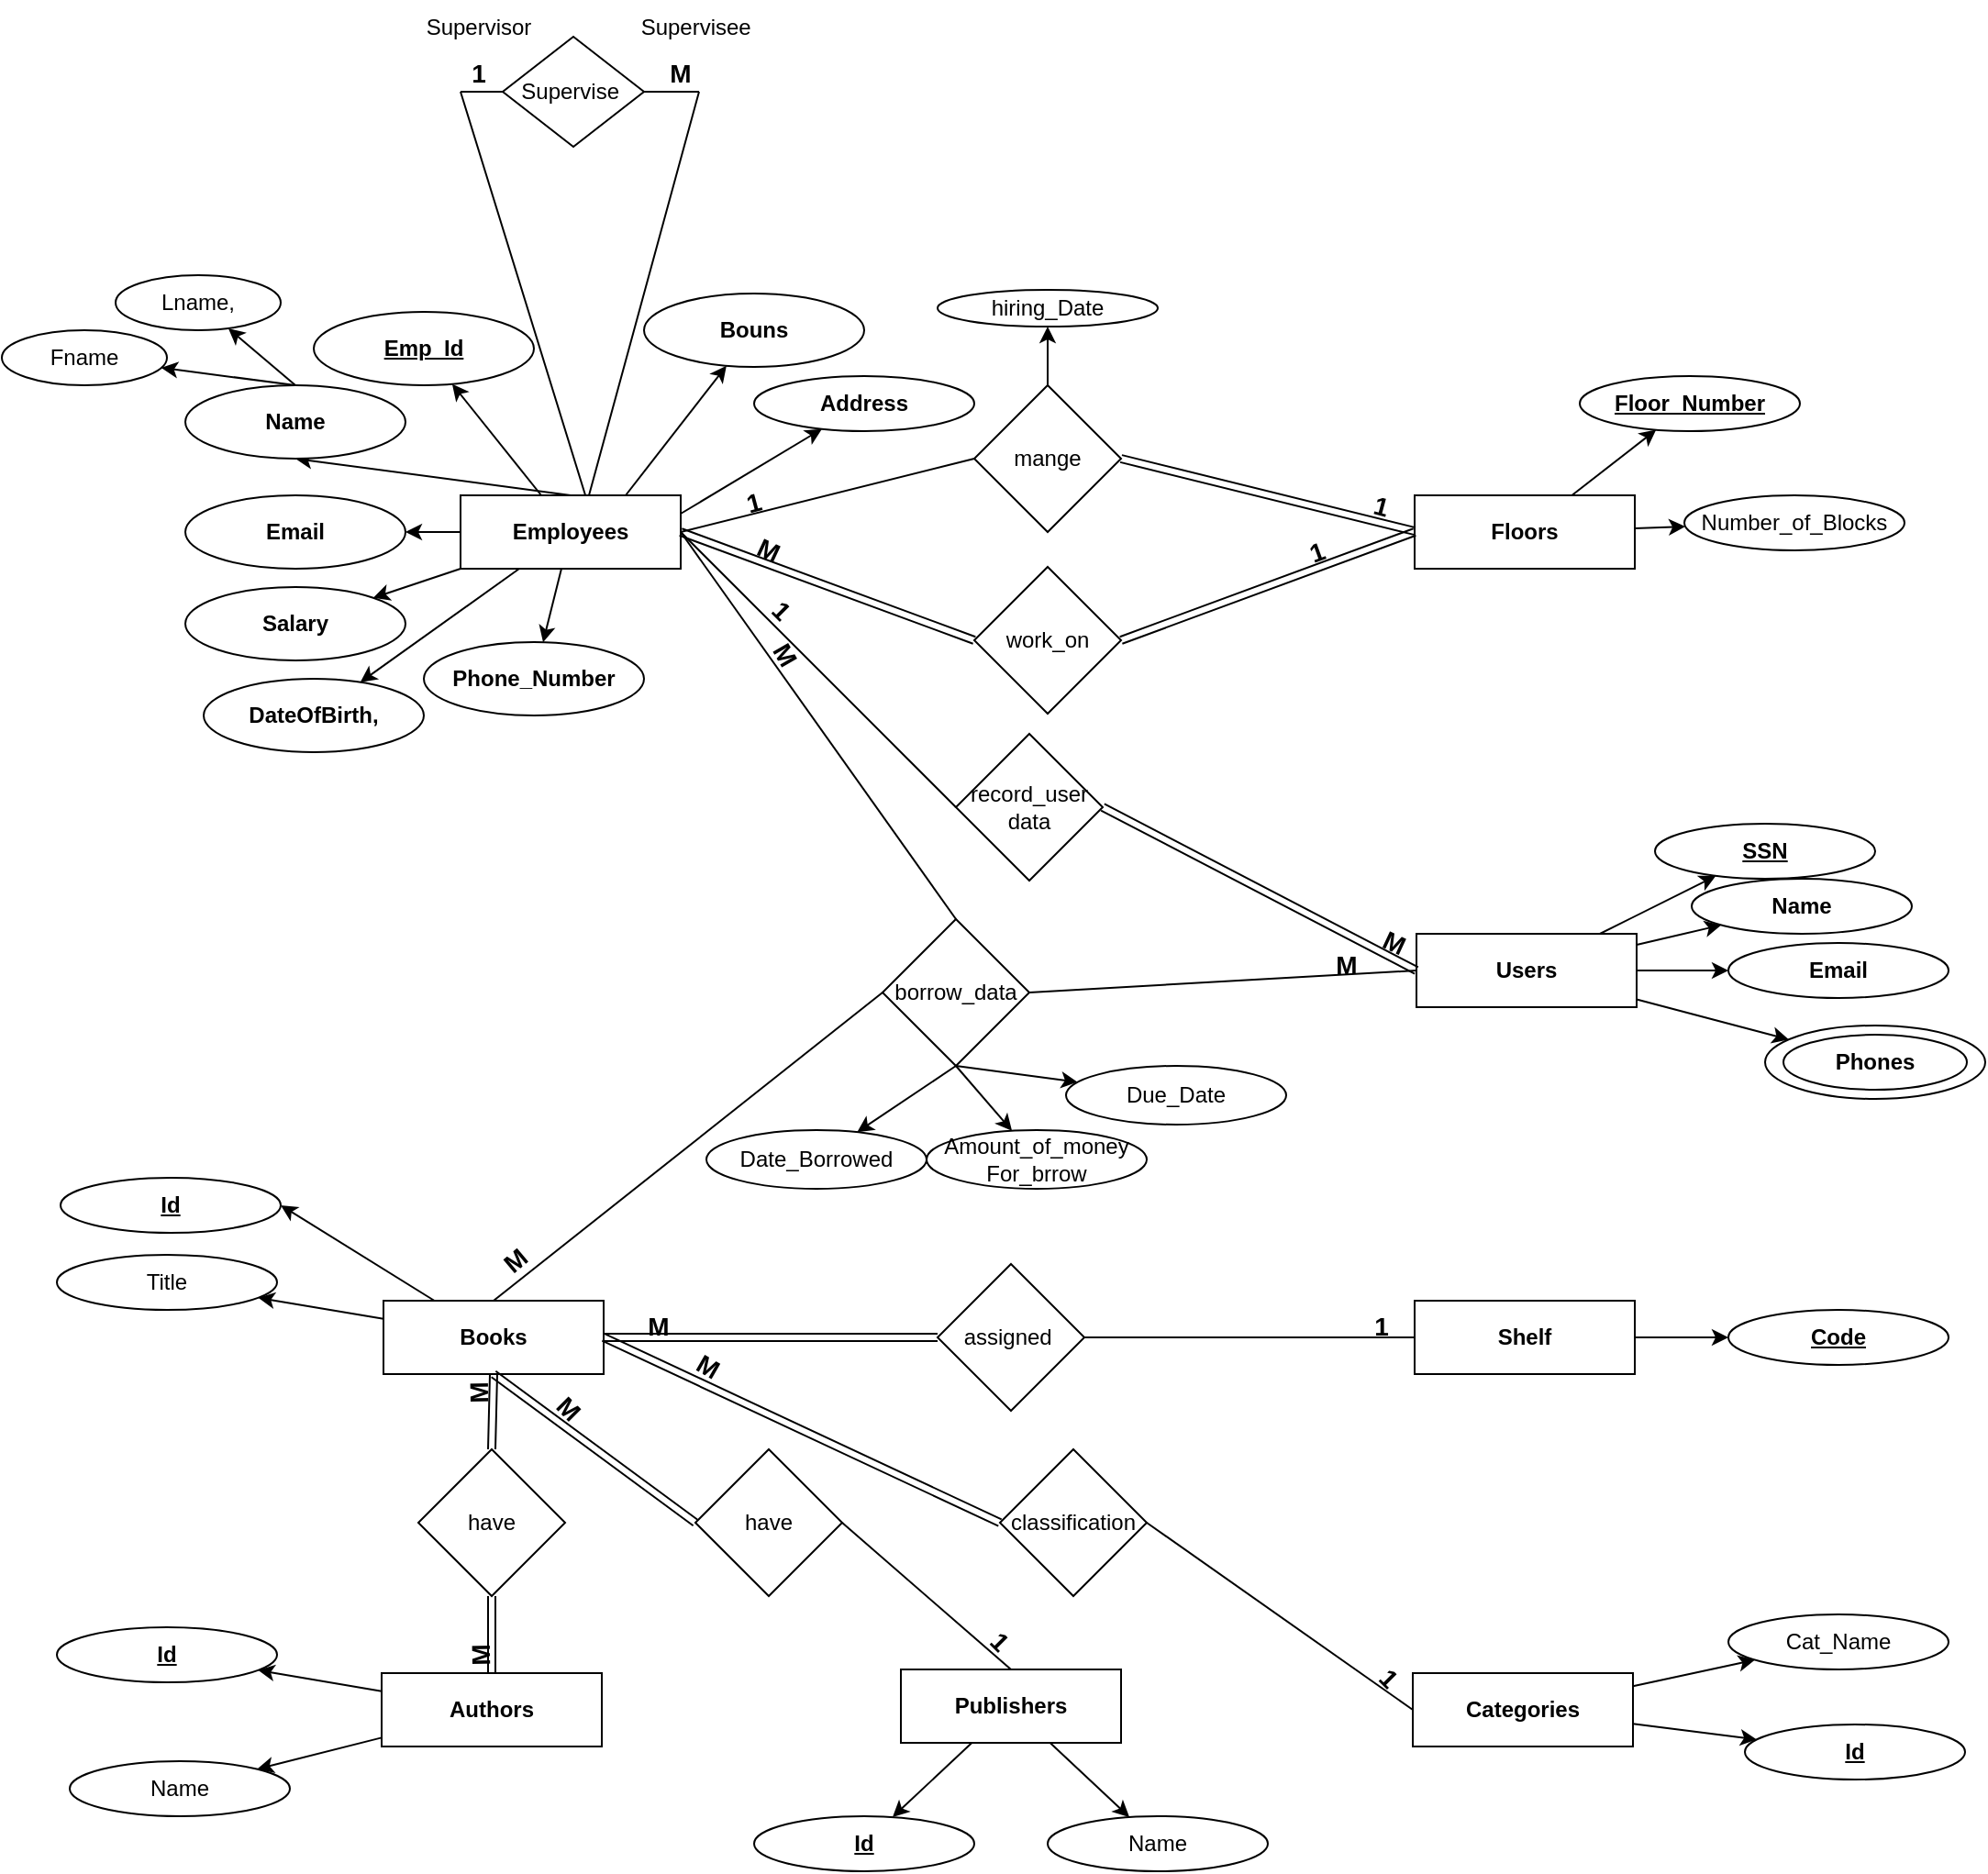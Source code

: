 <mxfile version="24.3.1" type="github">
  <diagram name="Page-1" id="-kbRwK4FyX5_OUYbIRrQ">
    <mxGraphModel dx="2501" dy="1941" grid="1" gridSize="10" guides="1" tooltips="1" connect="1" arrows="1" fold="1" page="1" pageScale="1" pageWidth="827" pageHeight="1169" math="0" shadow="0">
      <root>
        <mxCell id="0" />
        <mxCell id="1" parent="0" />
        <mxCell id="_vqHw4m0biUCmr0mz639-12" value="" style="rounded=0;orthogonalLoop=1;jettySize=auto;html=1;" edge="1" parent="1" source="_vqHw4m0biUCmr0mz639-1" target="_vqHw4m0biUCmr0mz639-15">
          <mxGeometry relative="1" as="geometry">
            <mxPoint x="220" y="60" as="targetPoint" />
          </mxGeometry>
        </mxCell>
        <mxCell id="_vqHw4m0biUCmr0mz639-18" style="rounded=0;orthogonalLoop=1;jettySize=auto;html=1;exitX=0.5;exitY=0;exitDx=0;exitDy=0;entryX=0.5;entryY=1;entryDx=0;entryDy=0;" edge="1" parent="1" source="_vqHw4m0biUCmr0mz639-1" target="_vqHw4m0biUCmr0mz639-16">
          <mxGeometry relative="1" as="geometry" />
        </mxCell>
        <mxCell id="_vqHw4m0biUCmr0mz639-25" value="" style="rounded=0;orthogonalLoop=1;jettySize=auto;html=1;" edge="1" parent="1" source="_vqHw4m0biUCmr0mz639-1" target="_vqHw4m0biUCmr0mz639-26">
          <mxGeometry relative="1" as="geometry">
            <mxPoint x="60" y="140" as="targetPoint" />
          </mxGeometry>
        </mxCell>
        <mxCell id="_vqHw4m0biUCmr0mz639-28" value="" style="rounded=0;orthogonalLoop=1;jettySize=auto;html=1;" edge="1" parent="1" source="_vqHw4m0biUCmr0mz639-1" target="_vqHw4m0biUCmr0mz639-29">
          <mxGeometry relative="1" as="geometry">
            <mxPoint x="220" y="220" as="targetPoint" />
          </mxGeometry>
        </mxCell>
        <mxCell id="_vqHw4m0biUCmr0mz639-31" value="" style="rounded=0;orthogonalLoop=1;jettySize=auto;html=1;" edge="1" parent="1" source="_vqHw4m0biUCmr0mz639-1" target="_vqHw4m0biUCmr0mz639-32">
          <mxGeometry relative="1" as="geometry">
            <mxPoint x="220" y="220" as="targetPoint" />
          </mxGeometry>
        </mxCell>
        <mxCell id="_vqHw4m0biUCmr0mz639-33" style="rounded=0;orthogonalLoop=1;jettySize=auto;html=1;exitX=0.75;exitY=0;exitDx=0;exitDy=0;" edge="1" parent="1" source="_vqHw4m0biUCmr0mz639-1" target="_vqHw4m0biUCmr0mz639-34">
          <mxGeometry relative="1" as="geometry">
            <mxPoint x="310" y="80" as="targetPoint" />
          </mxGeometry>
        </mxCell>
        <mxCell id="_vqHw4m0biUCmr0mz639-35" style="rounded=0;orthogonalLoop=1;jettySize=auto;html=1;exitX=1;exitY=0.25;exitDx=0;exitDy=0;" edge="1" parent="1" source="_vqHw4m0biUCmr0mz639-1" target="_vqHw4m0biUCmr0mz639-36">
          <mxGeometry relative="1" as="geometry">
            <mxPoint x="340" y="120" as="targetPoint" />
          </mxGeometry>
        </mxCell>
        <mxCell id="_vqHw4m0biUCmr0mz639-38" value="" style="rounded=0;orthogonalLoop=1;jettySize=auto;html=1;" edge="1" parent="1" source="_vqHw4m0biUCmr0mz639-1" target="_vqHw4m0biUCmr0mz639-39">
          <mxGeometry relative="1" as="geometry">
            <mxPoint x="220" y="220" as="targetPoint" />
          </mxGeometry>
        </mxCell>
        <mxCell id="_vqHw4m0biUCmr0mz639-102" style="rounded=0;orthogonalLoop=1;jettySize=auto;html=1;shape=link;width=0;" edge="1" parent="1">
          <mxGeometry relative="1" as="geometry">
            <mxPoint x="290" y="-100" as="targetPoint" />
            <mxPoint x="230" y="120" as="sourcePoint" />
          </mxGeometry>
        </mxCell>
        <mxCell id="_vqHw4m0biUCmr0mz639-1" value="&lt;b&gt;Employees&lt;/b&gt;" style="rounded=0;whiteSpace=wrap;html=1;" vertex="1" parent="1">
          <mxGeometry x="160" y="120" width="120" height="40" as="geometry" />
        </mxCell>
        <mxCell id="_vqHw4m0biUCmr0mz639-15" value="&lt;b&gt;&lt;u&gt;Emp_Id&lt;/u&gt;&lt;/b&gt;" style="ellipse;whiteSpace=wrap;html=1;" vertex="1" parent="1">
          <mxGeometry x="80" y="20" width="120" height="40" as="geometry" />
        </mxCell>
        <mxCell id="_vqHw4m0biUCmr0mz639-20" value="" style="rounded=0;orthogonalLoop=1;jettySize=auto;html=1;exitX=0.5;exitY=0;exitDx=0;exitDy=0;" edge="1" parent="1" source="_vqHw4m0biUCmr0mz639-16" target="_vqHw4m0biUCmr0mz639-21">
          <mxGeometry relative="1" as="geometry">
            <mxPoint x="90" y="-10" as="targetPoint" />
          </mxGeometry>
        </mxCell>
        <mxCell id="_vqHw4m0biUCmr0mz639-16" value="&lt;b&gt;Name&lt;/b&gt;" style="ellipse;whiteSpace=wrap;html=1;" vertex="1" parent="1">
          <mxGeometry x="10" y="60" width="120" height="40" as="geometry" />
        </mxCell>
        <mxCell id="_vqHw4m0biUCmr0mz639-21" value="Lname," style="ellipse;whiteSpace=wrap;html=1;" vertex="1" parent="1">
          <mxGeometry x="-28" width="90" height="30" as="geometry" />
        </mxCell>
        <mxCell id="_vqHw4m0biUCmr0mz639-22" value="Fname" style="ellipse;whiteSpace=wrap;html=1;" vertex="1" parent="1">
          <mxGeometry x="-90" y="30" width="90" height="30" as="geometry" />
        </mxCell>
        <mxCell id="_vqHw4m0biUCmr0mz639-23" value="" style="rounded=0;orthogonalLoop=1;jettySize=auto;html=1;exitX=0.5;exitY=0;exitDx=0;exitDy=0;" edge="1" target="_vqHw4m0biUCmr0mz639-22" parent="1" source="_vqHw4m0biUCmr0mz639-16">
          <mxGeometry relative="1" as="geometry">
            <mxPoint x="-27" y="60" as="sourcePoint" />
            <mxPoint x="-40" as="targetPoint" />
          </mxGeometry>
        </mxCell>
        <mxCell id="_vqHw4m0biUCmr0mz639-26" value="Email" style="ellipse;whiteSpace=wrap;html=1;fontStyle=1" vertex="1" parent="1">
          <mxGeometry x="10" y="120" width="120" height="40" as="geometry" />
        </mxCell>
        <mxCell id="_vqHw4m0biUCmr0mz639-29" value="Salary" style="ellipse;whiteSpace=wrap;html=1;fontStyle=1" vertex="1" parent="1">
          <mxGeometry x="10" y="170" width="120" height="40" as="geometry" />
        </mxCell>
        <mxCell id="_vqHw4m0biUCmr0mz639-32" value="DateOfBirth," style="ellipse;whiteSpace=wrap;html=1;fontStyle=1" vertex="1" parent="1">
          <mxGeometry x="20" y="220" width="120" height="40" as="geometry" />
        </mxCell>
        <mxCell id="_vqHw4m0biUCmr0mz639-34" value="Bouns" style="ellipse;whiteSpace=wrap;html=1;fontStyle=1" vertex="1" parent="1">
          <mxGeometry x="260" y="10" width="120" height="40" as="geometry" />
        </mxCell>
        <mxCell id="_vqHw4m0biUCmr0mz639-36" value="Address" style="ellipse;whiteSpace=wrap;html=1;fontStyle=1" vertex="1" parent="1">
          <mxGeometry x="320" y="55" width="120" height="30" as="geometry" />
        </mxCell>
        <mxCell id="_vqHw4m0biUCmr0mz639-39" value="&lt;b&gt;Phone_Number&lt;/b&gt;" style="ellipse;whiteSpace=wrap;html=1;" vertex="1" parent="1">
          <mxGeometry x="140" y="200" width="120" height="40" as="geometry" />
        </mxCell>
        <mxCell id="_vqHw4m0biUCmr0mz639-43" value="" style="rounded=0;orthogonalLoop=1;jettySize=auto;html=1;" edge="1" parent="1" source="_vqHw4m0biUCmr0mz639-41" target="_vqHw4m0biUCmr0mz639-44">
          <mxGeometry relative="1" as="geometry">
            <mxPoint x="740" y="60" as="targetPoint" />
          </mxGeometry>
        </mxCell>
        <mxCell id="_vqHw4m0biUCmr0mz639-46" value="" style="rounded=0;orthogonalLoop=1;jettySize=auto;html=1;" edge="1" parent="1" source="_vqHw4m0biUCmr0mz639-41" target="_vqHw4m0biUCmr0mz639-47">
          <mxGeometry relative="1" as="geometry">
            <mxPoint x="900" y="140" as="targetPoint" />
          </mxGeometry>
        </mxCell>
        <mxCell id="_vqHw4m0biUCmr0mz639-41" value="&lt;b&gt;Floors&lt;/b&gt;" style="rounded=0;whiteSpace=wrap;html=1;" vertex="1" parent="1">
          <mxGeometry x="680" y="120" width="120" height="40" as="geometry" />
        </mxCell>
        <mxCell id="_vqHw4m0biUCmr0mz639-44" value="&lt;u&gt;&lt;b&gt;Floor_Number&lt;/b&gt;&lt;/u&gt;" style="ellipse;whiteSpace=wrap;html=1;" vertex="1" parent="1">
          <mxGeometry x="770" y="55" width="120" height="30" as="geometry" />
        </mxCell>
        <mxCell id="_vqHw4m0biUCmr0mz639-47" value="Number_of_Blocks" style="ellipse;whiteSpace=wrap;html=1;" vertex="1" parent="1">
          <mxGeometry x="827" y="120" width="120" height="30" as="geometry" />
        </mxCell>
        <mxCell id="_vqHw4m0biUCmr0mz639-50" value="" style="rounded=0;orthogonalLoop=1;jettySize=auto;html=1;" edge="1" parent="1" source="_vqHw4m0biUCmr0mz639-48" target="_vqHw4m0biUCmr0mz639-51">
          <mxGeometry relative="1" as="geometry">
            <mxPoint x="581" y="379" as="targetPoint" />
          </mxGeometry>
        </mxCell>
        <mxCell id="_vqHw4m0biUCmr0mz639-53" value="" style="rounded=0;orthogonalLoop=1;jettySize=auto;html=1;" edge="1" parent="1" source="_vqHw4m0biUCmr0mz639-48" target="_vqHw4m0biUCmr0mz639-54">
          <mxGeometry relative="1" as="geometry">
            <mxPoint x="581" y="379" as="targetPoint" />
          </mxGeometry>
        </mxCell>
        <mxCell id="_vqHw4m0biUCmr0mz639-61" value="" style="rounded=0;orthogonalLoop=1;jettySize=auto;html=1;" edge="1" parent="1" source="_vqHw4m0biUCmr0mz639-48" target="_vqHw4m0biUCmr0mz639-62">
          <mxGeometry relative="1" as="geometry">
            <mxPoint x="741" y="459" as="targetPoint" />
          </mxGeometry>
        </mxCell>
        <mxCell id="_vqHw4m0biUCmr0mz639-64" value="" style="rounded=0;orthogonalLoop=1;jettySize=auto;html=1;" edge="1" parent="1" source="_vqHw4m0biUCmr0mz639-48" target="_vqHw4m0biUCmr0mz639-65">
          <mxGeometry relative="1" as="geometry">
            <mxPoint x="741" y="459" as="targetPoint" />
          </mxGeometry>
        </mxCell>
        <mxCell id="_vqHw4m0biUCmr0mz639-48" value="&lt;b&gt;Users&lt;/b&gt;" style="rounded=0;whiteSpace=wrap;html=1;" vertex="1" parent="1">
          <mxGeometry x="681" y="359" width="120" height="40" as="geometry" />
        </mxCell>
        <mxCell id="_vqHw4m0biUCmr0mz639-51" value="&lt;b&gt;&lt;u&gt;SSN&lt;/u&gt;&lt;/b&gt;" style="ellipse;whiteSpace=wrap;html=1;" vertex="1" parent="1">
          <mxGeometry x="811" y="299" width="120" height="30" as="geometry" />
        </mxCell>
        <mxCell id="_vqHw4m0biUCmr0mz639-54" value="&lt;b&gt;Name&lt;/b&gt;" style="ellipse;whiteSpace=wrap;html=1;" vertex="1" parent="1">
          <mxGeometry x="831" y="329" width="120" height="30" as="geometry" />
        </mxCell>
        <mxCell id="_vqHw4m0biUCmr0mz639-62" value="&lt;b&gt;Email&lt;/b&gt;" style="ellipse;whiteSpace=wrap;html=1;" vertex="1" parent="1">
          <mxGeometry x="851" y="364" width="120" height="30" as="geometry" />
        </mxCell>
        <mxCell id="_vqHw4m0biUCmr0mz639-67" value="" style="group;fontStyle=1" vertex="1" connectable="0" parent="1">
          <mxGeometry x="871" y="409" width="120" height="40" as="geometry" />
        </mxCell>
        <mxCell id="_vqHw4m0biUCmr0mz639-65" value="" style="ellipse;whiteSpace=wrap;html=1;" vertex="1" parent="_vqHw4m0biUCmr0mz639-67">
          <mxGeometry width="120" height="40" as="geometry" />
        </mxCell>
        <mxCell id="_vqHw4m0biUCmr0mz639-66" value="&lt;b&gt;Phones&lt;/b&gt;" style="ellipse;whiteSpace=wrap;html=1;" vertex="1" parent="_vqHw4m0biUCmr0mz639-67">
          <mxGeometry x="10" y="5" width="100" height="30" as="geometry" />
        </mxCell>
        <mxCell id="_vqHw4m0biUCmr0mz639-71" value="" style="rounded=0;orthogonalLoop=1;jettySize=auto;html=1;entryX=1;entryY=0.5;entryDx=0;entryDy=0;" edge="1" parent="1" source="_vqHw4m0biUCmr0mz639-69" target="_vqHw4m0biUCmr0mz639-72">
          <mxGeometry relative="1" as="geometry">
            <mxPoint x="39.835" y="521.555" as="targetPoint" />
          </mxGeometry>
        </mxCell>
        <mxCell id="_vqHw4m0biUCmr0mz639-74" value="" style="rounded=0;orthogonalLoop=1;jettySize=auto;html=1;" edge="1" parent="1" source="_vqHw4m0biUCmr0mz639-69" target="_vqHw4m0biUCmr0mz639-75">
          <mxGeometry relative="1" as="geometry">
            <mxPoint x="17" y="574" as="targetPoint" />
          </mxGeometry>
        </mxCell>
        <mxCell id="_vqHw4m0biUCmr0mz639-69" value="&lt;b&gt;Books&lt;/b&gt;" style="rounded=0;whiteSpace=wrap;html=1;" vertex="1" parent="1">
          <mxGeometry x="118" y="559" width="120" height="40" as="geometry" />
        </mxCell>
        <mxCell id="_vqHw4m0biUCmr0mz639-72" value="&lt;b&gt;&lt;u&gt;Id&lt;/u&gt;&lt;/b&gt;" style="ellipse;whiteSpace=wrap;html=1;" vertex="1" parent="1">
          <mxGeometry x="-58" y="492" width="120" height="30" as="geometry" />
        </mxCell>
        <mxCell id="_vqHw4m0biUCmr0mz639-75" value="Title" style="ellipse;whiteSpace=wrap;html=1;" vertex="1" parent="1">
          <mxGeometry x="-60" y="534" width="120" height="30" as="geometry" />
        </mxCell>
        <mxCell id="_vqHw4m0biUCmr0mz639-78" value="" style="rounded=0;orthogonalLoop=1;jettySize=auto;html=1;" edge="1" source="_vqHw4m0biUCmr0mz639-80" target="_vqHw4m0biUCmr0mz639-81" parent="1">
          <mxGeometry relative="1" as="geometry">
            <mxPoint x="17" y="782" as="targetPoint" />
          </mxGeometry>
        </mxCell>
        <mxCell id="_vqHw4m0biUCmr0mz639-79" value="" style="rounded=0;orthogonalLoop=1;jettySize=auto;html=1;" edge="1" source="_vqHw4m0biUCmr0mz639-80" target="_vqHw4m0biUCmr0mz639-82" parent="1">
          <mxGeometry relative="1" as="geometry">
            <mxPoint x="17" y="782" as="targetPoint" />
          </mxGeometry>
        </mxCell>
        <mxCell id="_vqHw4m0biUCmr0mz639-80" value="&lt;b&gt;Authors&lt;/b&gt;" style="rounded=0;whiteSpace=wrap;html=1;" vertex="1" parent="1">
          <mxGeometry x="117" y="762" width="120" height="40" as="geometry" />
        </mxCell>
        <mxCell id="_vqHw4m0biUCmr0mz639-81" value="&lt;b&gt;&lt;u&gt;Id&lt;/u&gt;&lt;/b&gt;" style="ellipse;whiteSpace=wrap;html=1;" vertex="1" parent="1">
          <mxGeometry x="-60" y="737" width="120" height="30" as="geometry" />
        </mxCell>
        <mxCell id="_vqHw4m0biUCmr0mz639-82" value="Name" style="ellipse;whiteSpace=wrap;html=1;" vertex="1" parent="1">
          <mxGeometry x="-53" y="810" width="120" height="30" as="geometry" />
        </mxCell>
        <mxCell id="_vqHw4m0biUCmr0mz639-83" value="" style="rounded=0;orthogonalLoop=1;jettySize=auto;html=1;" edge="1" source="_vqHw4m0biUCmr0mz639-85" target="_vqHw4m0biUCmr0mz639-86" parent="1">
          <mxGeometry relative="1" as="geometry">
            <mxPoint x="-80" y="930" as="targetPoint" />
          </mxGeometry>
        </mxCell>
        <mxCell id="_vqHw4m0biUCmr0mz639-84" value="" style="rounded=0;orthogonalLoop=1;jettySize=auto;html=1;" edge="1" source="_vqHw4m0biUCmr0mz639-85" target="_vqHw4m0biUCmr0mz639-87" parent="1">
          <mxGeometry relative="1" as="geometry">
            <mxPoint x="-80" y="930" as="targetPoint" />
          </mxGeometry>
        </mxCell>
        <mxCell id="_vqHw4m0biUCmr0mz639-85" value="&lt;b&gt;Publishers&lt;/b&gt;" style="rounded=0;whiteSpace=wrap;html=1;" vertex="1" parent="1">
          <mxGeometry x="400" y="760" width="120" height="40" as="geometry" />
        </mxCell>
        <mxCell id="_vqHw4m0biUCmr0mz639-86" value="&lt;b&gt;&lt;u&gt;Id&lt;/u&gt;&lt;/b&gt;" style="ellipse;whiteSpace=wrap;html=1;" vertex="1" parent="1">
          <mxGeometry x="320" y="840" width="120" height="30" as="geometry" />
        </mxCell>
        <mxCell id="_vqHw4m0biUCmr0mz639-87" value="Name" style="ellipse;whiteSpace=wrap;html=1;" vertex="1" parent="1">
          <mxGeometry x="480" y="840" width="120" height="30" as="geometry" />
        </mxCell>
        <mxCell id="_vqHw4m0biUCmr0mz639-88" value="" style="rounded=0;orthogonalLoop=1;jettySize=auto;html=1;" edge="1" source="_vqHw4m0biUCmr0mz639-90" target="_vqHw4m0biUCmr0mz639-91" parent="1">
          <mxGeometry relative="1" as="geometry">
            <mxPoint x="579" y="782" as="targetPoint" />
          </mxGeometry>
        </mxCell>
        <mxCell id="_vqHw4m0biUCmr0mz639-89" value="" style="rounded=0;orthogonalLoop=1;jettySize=auto;html=1;" edge="1" source="_vqHw4m0biUCmr0mz639-90" target="_vqHw4m0biUCmr0mz639-92" parent="1">
          <mxGeometry relative="1" as="geometry">
            <mxPoint x="579" y="782" as="targetPoint" />
          </mxGeometry>
        </mxCell>
        <mxCell id="_vqHw4m0biUCmr0mz639-90" value="&lt;b&gt;Categories&lt;/b&gt;" style="rounded=0;whiteSpace=wrap;html=1;" vertex="1" parent="1">
          <mxGeometry x="679" y="762" width="120" height="40" as="geometry" />
        </mxCell>
        <mxCell id="_vqHw4m0biUCmr0mz639-91" value="&lt;b&gt;&lt;u&gt;Id&lt;/u&gt;&lt;/b&gt;" style="ellipse;whiteSpace=wrap;html=1;" vertex="1" parent="1">
          <mxGeometry x="860" y="790" width="120" height="30" as="geometry" />
        </mxCell>
        <mxCell id="_vqHw4m0biUCmr0mz639-92" value="Cat_Name" style="ellipse;whiteSpace=wrap;html=1;" vertex="1" parent="1">
          <mxGeometry x="851" y="730" width="120" height="30" as="geometry" />
        </mxCell>
        <mxCell id="_vqHw4m0biUCmr0mz639-94" value="" style="rounded=0;orthogonalLoop=1;jettySize=auto;html=1;" edge="1" source="_vqHw4m0biUCmr0mz639-96" target="_vqHw4m0biUCmr0mz639-97" parent="1">
          <mxGeometry relative="1" as="geometry">
            <mxPoint x="580" y="579" as="targetPoint" />
          </mxGeometry>
        </mxCell>
        <mxCell id="_vqHw4m0biUCmr0mz639-96" value="&lt;b&gt;Shelf&lt;/b&gt;" style="rounded=0;whiteSpace=wrap;html=1;" vertex="1" parent="1">
          <mxGeometry x="680" y="559" width="120" height="40" as="geometry" />
        </mxCell>
        <mxCell id="_vqHw4m0biUCmr0mz639-97" value="&lt;b&gt;&lt;u&gt;Code&lt;/u&gt;&lt;/b&gt;" style="ellipse;whiteSpace=wrap;html=1;" vertex="1" parent="1">
          <mxGeometry x="851" y="564" width="120" height="30" as="geometry" />
        </mxCell>
        <mxCell id="_vqHw4m0biUCmr0mz639-103" value="Supervise&amp;nbsp;" style="rhombus;whiteSpace=wrap;html=1;" vertex="1" parent="1">
          <mxGeometry x="183" y="-130" width="77" height="60" as="geometry" />
        </mxCell>
        <mxCell id="_vqHw4m0biUCmr0mz639-115" value="" style="rounded=0;orthogonalLoop=1;jettySize=auto;html=1;" edge="1" parent="1" source="_vqHw4m0biUCmr0mz639-111" target="_vqHw4m0biUCmr0mz639-116">
          <mxGeometry relative="1" as="geometry">
            <mxPoint x="480" y="20" as="targetPoint" />
          </mxGeometry>
        </mxCell>
        <mxCell id="_vqHw4m0biUCmr0mz639-111" value="mange" style="rhombus;whiteSpace=wrap;html=1;" vertex="1" parent="1">
          <mxGeometry x="440" y="60" width="80" height="80" as="geometry" />
        </mxCell>
        <mxCell id="_vqHw4m0biUCmr0mz639-112" value="" style="endArrow=none;html=1;rounded=0;exitX=1;exitY=0.5;exitDx=0;exitDy=0;entryX=0;entryY=0.5;entryDx=0;entryDy=0;" edge="1" parent="1" source="_vqHw4m0biUCmr0mz639-1" target="_vqHw4m0biUCmr0mz639-111">
          <mxGeometry width="50" height="50" relative="1" as="geometry">
            <mxPoint x="380" y="240" as="sourcePoint" />
            <mxPoint x="430" y="190" as="targetPoint" />
          </mxGeometry>
        </mxCell>
        <mxCell id="_vqHw4m0biUCmr0mz639-113" value="" style="endArrow=none;html=1;rounded=0;exitX=1;exitY=0.5;exitDx=0;exitDy=0;entryX=0;entryY=0.5;entryDx=0;entryDy=0;shape=link;" edge="1" parent="1" source="_vqHw4m0biUCmr0mz639-111">
          <mxGeometry width="50" height="50" relative="1" as="geometry">
            <mxPoint x="520" y="139.5" as="sourcePoint" />
            <mxPoint x="680" y="139.5" as="targetPoint" />
          </mxGeometry>
        </mxCell>
        <mxCell id="_vqHw4m0biUCmr0mz639-116" value="hiring_Date" style="ellipse;whiteSpace=wrap;html=1;" vertex="1" parent="1">
          <mxGeometry x="420" y="8" width="120" height="20" as="geometry" />
        </mxCell>
        <mxCell id="_vqHw4m0biUCmr0mz639-117" value="&lt;b&gt;&lt;font style=&quot;font-size: 14px;&quot;&gt;1&lt;/font&gt;&lt;/b&gt;" style="text;html=1;align=center;verticalAlign=middle;whiteSpace=wrap;rounded=0;" vertex="1" parent="1">
          <mxGeometry x="160" y="-120" width="20" height="20" as="geometry" />
        </mxCell>
        <mxCell id="_vqHw4m0biUCmr0mz639-119" value="&lt;b&gt;&lt;font style=&quot;font-size: 14px;&quot;&gt;M&lt;/font&gt;&lt;/b&gt;" style="text;html=1;align=center;verticalAlign=middle;whiteSpace=wrap;rounded=0;" vertex="1" parent="1">
          <mxGeometry x="270" y="-120" width="20" height="20" as="geometry" />
        </mxCell>
        <mxCell id="_vqHw4m0biUCmr0mz639-124" style="rounded=0;orthogonalLoop=1;jettySize=auto;html=1;exitX=0.567;exitY=0;exitDx=0;exitDy=0;shape=link;width=0;exitPerimeter=0;" edge="1" parent="1" source="_vqHw4m0biUCmr0mz639-1">
          <mxGeometry relative="1" as="geometry">
            <mxPoint x="160" y="-100" as="targetPoint" />
            <mxPoint x="239" y="127" as="sourcePoint" />
          </mxGeometry>
        </mxCell>
        <mxCell id="_vqHw4m0biUCmr0mz639-125" value="" style="endArrow=none;html=1;rounded=0;entryX=1;entryY=0.5;entryDx=0;entryDy=0;" edge="1" parent="1" target="_vqHw4m0biUCmr0mz639-103">
          <mxGeometry width="50" height="50" relative="1" as="geometry">
            <mxPoint x="290" y="-100" as="sourcePoint" />
            <mxPoint x="350" y="-150" as="targetPoint" />
          </mxGeometry>
        </mxCell>
        <mxCell id="_vqHw4m0biUCmr0mz639-126" value="" style="endArrow=none;html=1;rounded=0;exitX=0;exitY=0.5;exitDx=0;exitDy=0;" edge="1" parent="1" source="_vqHw4m0biUCmr0mz639-103">
          <mxGeometry width="50" height="50" relative="1" as="geometry">
            <mxPoint x="77" y="-60" as="sourcePoint" />
            <mxPoint x="160" y="-100" as="targetPoint" />
          </mxGeometry>
        </mxCell>
        <mxCell id="_vqHw4m0biUCmr0mz639-127" value="Supervisee&amp;nbsp;" style="text;html=1;align=center;verticalAlign=middle;whiteSpace=wrap;rounded=0;" vertex="1" parent="1">
          <mxGeometry x="260" y="-150" width="60" height="30" as="geometry" />
        </mxCell>
        <mxCell id="_vqHw4m0biUCmr0mz639-128" value="Supervisor" style="text;html=1;align=center;verticalAlign=middle;whiteSpace=wrap;rounded=0;" vertex="1" parent="1">
          <mxGeometry x="140" y="-150" width="60" height="30" as="geometry" />
        </mxCell>
        <mxCell id="_vqHw4m0biUCmr0mz639-129" value="&lt;b&gt;&lt;font style=&quot;font-size: 14px;&quot;&gt;1&lt;/font&gt;&lt;/b&gt;" style="text;html=1;align=center;verticalAlign=middle;whiteSpace=wrap;rounded=0;rotation=-15;" vertex="1" parent="1">
          <mxGeometry x="310" y="114" width="20" height="20" as="geometry" />
        </mxCell>
        <mxCell id="_vqHw4m0biUCmr0mz639-130" value="&lt;b&gt;&lt;font style=&quot;font-size: 14px;&quot;&gt;1&lt;/font&gt;&lt;/b&gt;" style="text;html=1;align=center;verticalAlign=middle;whiteSpace=wrap;rounded=0;rotation=15;" vertex="1" parent="1">
          <mxGeometry x="652" y="116" width="20" height="20" as="geometry" />
        </mxCell>
        <mxCell id="_vqHw4m0biUCmr0mz639-131" value="" style="endArrow=none;html=1;rounded=0;exitX=1;exitY=0.5;exitDx=0;exitDy=0;entryX=0;entryY=0.5;entryDx=0;entryDy=0;shape=link;" edge="1" target="_vqHw4m0biUCmr0mz639-132" parent="1" source="_vqHw4m0biUCmr0mz639-1">
          <mxGeometry width="50" height="50" relative="1" as="geometry">
            <mxPoint x="280" y="239" as="sourcePoint" />
            <mxPoint x="430" y="289" as="targetPoint" />
          </mxGeometry>
        </mxCell>
        <mxCell id="_vqHw4m0biUCmr0mz639-132" value="work_on" style="rhombus;whiteSpace=wrap;html=1;" vertex="1" parent="1">
          <mxGeometry x="440" y="159" width="80" height="80" as="geometry" />
        </mxCell>
        <mxCell id="_vqHw4m0biUCmr0mz639-136" value="" style="endArrow=none;html=1;rounded=0;entryX=0;entryY=0.5;entryDx=0;entryDy=0;exitX=1;exitY=0.5;exitDx=0;exitDy=0;shape=link;" edge="1" parent="1" source="_vqHw4m0biUCmr0mz639-132" target="_vqHw4m0biUCmr0mz639-41">
          <mxGeometry width="50" height="50" relative="1" as="geometry">
            <mxPoint x="580" y="230" as="sourcePoint" />
            <mxPoint x="630" y="180" as="targetPoint" />
          </mxGeometry>
        </mxCell>
        <mxCell id="_vqHw4m0biUCmr0mz639-137" value="&lt;b&gt;&lt;font style=&quot;font-size: 14px;&quot;&gt;M&lt;/font&gt;&lt;/b&gt;" style="text;html=1;align=center;verticalAlign=middle;whiteSpace=wrap;rounded=0;rotation=25;" vertex="1" parent="1">
          <mxGeometry x="318" y="140" width="20" height="20" as="geometry" />
        </mxCell>
        <mxCell id="_vqHw4m0biUCmr0mz639-138" value="&lt;b&gt;&lt;font style=&quot;font-size: 14px;&quot;&gt;1&lt;/font&gt;&lt;/b&gt;" style="text;html=1;align=center;verticalAlign=middle;whiteSpace=wrap;rounded=0;rotation=-20;" vertex="1" parent="1">
          <mxGeometry x="617" y="141" width="20" height="20" as="geometry" />
        </mxCell>
        <mxCell id="_vqHw4m0biUCmr0mz639-139" value="record_user&lt;br&gt;data" style="rhombus;whiteSpace=wrap;html=1;" vertex="1" parent="1">
          <mxGeometry x="430" y="250" width="80" height="80" as="geometry" />
        </mxCell>
        <mxCell id="_vqHw4m0biUCmr0mz639-143" value="" style="endArrow=none;html=1;rounded=0;entryX=1;entryY=0.5;entryDx=0;entryDy=0;exitX=0;exitY=0.5;exitDx=0;exitDy=0;shape=link;" edge="1" parent="1" source="_vqHw4m0biUCmr0mz639-48" target="_vqHw4m0biUCmr0mz639-139">
          <mxGeometry width="50" height="50" relative="1" as="geometry">
            <mxPoint x="380" y="400" as="sourcePoint" />
            <mxPoint x="430" y="350" as="targetPoint" />
          </mxGeometry>
        </mxCell>
        <mxCell id="_vqHw4m0biUCmr0mz639-144" value="" style="endArrow=none;html=1;rounded=0;entryX=0;entryY=0.5;entryDx=0;entryDy=0;exitX=1;exitY=0.5;exitDx=0;exitDy=0;" edge="1" parent="1" source="_vqHw4m0biUCmr0mz639-1" target="_vqHw4m0biUCmr0mz639-139">
          <mxGeometry width="50" height="50" relative="1" as="geometry">
            <mxPoint x="380" y="400" as="sourcePoint" />
            <mxPoint x="430" y="350" as="targetPoint" />
          </mxGeometry>
        </mxCell>
        <mxCell id="_vqHw4m0biUCmr0mz639-145" value="&lt;b&gt;&lt;font style=&quot;font-size: 14px;&quot;&gt;1&lt;/font&gt;&lt;/b&gt;" style="text;html=1;align=center;verticalAlign=middle;whiteSpace=wrap;rounded=0;rotation=45;" vertex="1" parent="1">
          <mxGeometry x="325" y="173" width="20" height="20" as="geometry" />
        </mxCell>
        <mxCell id="_vqHw4m0biUCmr0mz639-146" value="&lt;b&gt;&lt;font style=&quot;font-size: 14px;&quot;&gt;M&lt;/font&gt;&lt;/b&gt;" style="text;html=1;align=center;verticalAlign=middle;whiteSpace=wrap;rounded=0;rotation=25;" vertex="1" parent="1">
          <mxGeometry x="659" y="354" width="20" height="20" as="geometry" />
        </mxCell>
        <mxCell id="_vqHw4m0biUCmr0mz639-153" value="" style="rounded=0;orthogonalLoop=1;jettySize=auto;html=1;exitX=0.5;exitY=1;exitDx=0;exitDy=0;" edge="1" parent="1" source="_vqHw4m0biUCmr0mz639-147" target="_vqHw4m0biUCmr0mz639-154">
          <mxGeometry relative="1" as="geometry">
            <mxPoint x="479" y="578" as="targetPoint" />
          </mxGeometry>
        </mxCell>
        <mxCell id="_vqHw4m0biUCmr0mz639-147" value="borrow_data" style="rhombus;whiteSpace=wrap;html=1;" vertex="1" parent="1">
          <mxGeometry x="390" y="351" width="80" height="80" as="geometry" />
        </mxCell>
        <mxCell id="_vqHw4m0biUCmr0mz639-148" value="" style="endArrow=none;html=1;rounded=0;entryX=0.5;entryY=0;entryDx=0;entryDy=0;exitX=1;exitY=0.5;exitDx=0;exitDy=0;" edge="1" parent="1" source="_vqHw4m0biUCmr0mz639-1" target="_vqHw4m0biUCmr0mz639-147">
          <mxGeometry width="50" height="50" relative="1" as="geometry">
            <mxPoint x="380" y="500" as="sourcePoint" />
            <mxPoint x="430" y="450" as="targetPoint" />
          </mxGeometry>
        </mxCell>
        <mxCell id="_vqHw4m0biUCmr0mz639-150" value="" style="endArrow=none;html=1;rounded=0;entryX=0;entryY=0.5;entryDx=0;entryDy=0;exitX=1;exitY=0.5;exitDx=0;exitDy=0;" edge="1" parent="1" source="_vqHw4m0biUCmr0mz639-147" target="_vqHw4m0biUCmr0mz639-48">
          <mxGeometry width="50" height="50" relative="1" as="geometry">
            <mxPoint x="380" y="500" as="sourcePoint" />
            <mxPoint x="430" y="450" as="targetPoint" />
          </mxGeometry>
        </mxCell>
        <mxCell id="_vqHw4m0biUCmr0mz639-151" value="" style="endArrow=none;html=1;rounded=0;entryX=0;entryY=0.5;entryDx=0;entryDy=0;exitX=0.5;exitY=0;exitDx=0;exitDy=0;" edge="1" parent="1" source="_vqHw4m0biUCmr0mz639-69" target="_vqHw4m0biUCmr0mz639-147">
          <mxGeometry width="50" height="50" relative="1" as="geometry">
            <mxPoint x="380" y="500" as="sourcePoint" />
            <mxPoint x="430" y="450" as="targetPoint" />
          </mxGeometry>
        </mxCell>
        <mxCell id="_vqHw4m0biUCmr0mz639-154" value="Date_Borrowed" style="ellipse;whiteSpace=wrap;html=1;" vertex="1" parent="1">
          <mxGeometry x="294" y="466" width="120" height="32" as="geometry" />
        </mxCell>
        <mxCell id="_vqHw4m0biUCmr0mz639-155" value="Due_Date" style="ellipse;whiteSpace=wrap;html=1;" vertex="1" parent="1">
          <mxGeometry x="490" y="431" width="120" height="32" as="geometry" />
        </mxCell>
        <mxCell id="_vqHw4m0biUCmr0mz639-156" value="" style="rounded=0;orthogonalLoop=1;jettySize=auto;html=1;exitX=0.5;exitY=1;exitDx=0;exitDy=0;" edge="1" target="_vqHw4m0biUCmr0mz639-155" parent="1" source="_vqHw4m0biUCmr0mz639-147">
          <mxGeometry relative="1" as="geometry">
            <mxPoint x="576" y="399" as="sourcePoint" />
            <mxPoint x="651" y="577" as="targetPoint" />
          </mxGeometry>
        </mxCell>
        <mxCell id="_vqHw4m0biUCmr0mz639-157" value="Amount_of_money&lt;br&gt;For_brrow" style="ellipse;whiteSpace=wrap;html=1;" vertex="1" parent="1">
          <mxGeometry x="414" y="466" width="120" height="32" as="geometry" />
        </mxCell>
        <mxCell id="_vqHw4m0biUCmr0mz639-158" value="" style="rounded=0;orthogonalLoop=1;jettySize=auto;html=1;exitX=0.5;exitY=1;exitDx=0;exitDy=0;" edge="1" target="_vqHw4m0biUCmr0mz639-157" parent="1" source="_vqHw4m0biUCmr0mz639-147">
          <mxGeometry relative="1" as="geometry">
            <mxPoint x="485" y="498" as="sourcePoint" />
            <mxPoint x="552" y="610" as="targetPoint" />
          </mxGeometry>
        </mxCell>
        <mxCell id="_vqHw4m0biUCmr0mz639-160" value="&lt;b&gt;&lt;font style=&quot;font-size: 14px;&quot;&gt;M&lt;/font&gt;&lt;/b&gt;" style="text;html=1;align=center;verticalAlign=middle;whiteSpace=wrap;rounded=0;rotation=60;" vertex="1" parent="1">
          <mxGeometry x="327" y="197" width="20" height="20" as="geometry" />
        </mxCell>
        <mxCell id="_vqHw4m0biUCmr0mz639-161" value="&lt;b&gt;&lt;font style=&quot;font-size: 14px;&quot;&gt;M&lt;/font&gt;&lt;/b&gt;" style="text;html=1;align=center;verticalAlign=middle;whiteSpace=wrap;rounded=0;rotation=-40;" vertex="1" parent="1">
          <mxGeometry x="180" y="527" width="20" height="20" as="geometry" />
        </mxCell>
        <mxCell id="_vqHw4m0biUCmr0mz639-166" value="&lt;b&gt;&lt;font style=&quot;font-size: 14px;&quot;&gt;M&lt;/font&gt;&lt;/b&gt;" style="text;html=1;align=center;verticalAlign=middle;whiteSpace=wrap;rounded=0;rotation=0;" vertex="1" parent="1">
          <mxGeometry x="633" y="366" width="20" height="20" as="geometry" />
        </mxCell>
        <mxCell id="_vqHw4m0biUCmr0mz639-167" value="have" style="rhombus;whiteSpace=wrap;html=1;" vertex="1" parent="1">
          <mxGeometry x="137" y="640" width="80" height="80" as="geometry" />
        </mxCell>
        <mxCell id="_vqHw4m0biUCmr0mz639-168" value="" style="endArrow=none;html=1;rounded=0;entryX=0.5;entryY=1;entryDx=0;entryDy=0;exitX=0.5;exitY=0;exitDx=0;exitDy=0;shape=link;" edge="1" parent="1" source="_vqHw4m0biUCmr0mz639-80" target="_vqHw4m0biUCmr0mz639-167">
          <mxGeometry width="50" height="50" relative="1" as="geometry">
            <mxPoint x="380" y="700" as="sourcePoint" />
            <mxPoint x="430" y="650" as="targetPoint" />
          </mxGeometry>
        </mxCell>
        <mxCell id="_vqHw4m0biUCmr0mz639-169" value="" style="endArrow=none;html=1;rounded=0;entryX=0.5;entryY=1;entryDx=0;entryDy=0;exitX=0.5;exitY=0;exitDx=0;exitDy=0;shape=link;" edge="1" parent="1" source="_vqHw4m0biUCmr0mz639-167" target="_vqHw4m0biUCmr0mz639-69">
          <mxGeometry width="50" height="50" relative="1" as="geometry">
            <mxPoint x="288" y="680" as="sourcePoint" />
            <mxPoint x="338" y="630" as="targetPoint" />
          </mxGeometry>
        </mxCell>
        <mxCell id="_vqHw4m0biUCmr0mz639-171" value="&lt;b&gt;&lt;font style=&quot;font-size: 14px;&quot;&gt;M&lt;/font&gt;&lt;/b&gt;" style="text;html=1;align=center;verticalAlign=middle;whiteSpace=wrap;rounded=0;rotation=-91;" vertex="1" parent="1">
          <mxGeometry x="160" y="599" width="20" height="20" as="geometry" />
        </mxCell>
        <mxCell id="_vqHw4m0biUCmr0mz639-172" value="&lt;b&gt;&lt;font style=&quot;font-size: 14px;&quot;&gt;M&lt;/font&gt;&lt;/b&gt;" style="text;html=1;align=center;verticalAlign=middle;whiteSpace=wrap;rounded=0;rotation=-91;" vertex="1" parent="1">
          <mxGeometry x="161" y="742" width="20" height="20" as="geometry" />
        </mxCell>
        <mxCell id="_vqHw4m0biUCmr0mz639-174" value="have" style="rhombus;whiteSpace=wrap;html=1;" vertex="1" parent="1">
          <mxGeometry x="288" y="640" width="80" height="80" as="geometry" />
        </mxCell>
        <mxCell id="_vqHw4m0biUCmr0mz639-175" value="" style="endArrow=none;html=1;rounded=0;entryX=0.5;entryY=1;entryDx=0;entryDy=0;exitX=0;exitY=0.5;exitDx=0;exitDy=0;shape=link;" edge="1" parent="1" source="_vqHw4m0biUCmr0mz639-174" target="_vqHw4m0biUCmr0mz639-69">
          <mxGeometry width="50" height="50" relative="1" as="geometry">
            <mxPoint x="380" y="600" as="sourcePoint" />
            <mxPoint x="430" y="550" as="targetPoint" />
          </mxGeometry>
        </mxCell>
        <mxCell id="_vqHw4m0biUCmr0mz639-176" value="" style="endArrow=none;html=1;rounded=0;entryX=0.5;entryY=0;entryDx=0;entryDy=0;exitX=1;exitY=0.5;exitDx=0;exitDy=0;" edge="1" parent="1" source="_vqHw4m0biUCmr0mz639-174" target="_vqHw4m0biUCmr0mz639-85">
          <mxGeometry width="50" height="50" relative="1" as="geometry">
            <mxPoint x="380" y="600" as="sourcePoint" />
            <mxPoint x="430" y="550" as="targetPoint" />
          </mxGeometry>
        </mxCell>
        <mxCell id="_vqHw4m0biUCmr0mz639-177" value="&lt;b&gt;&lt;font style=&quot;font-size: 14px;&quot;&gt;1&lt;/font&gt;&lt;/b&gt;" style="text;html=1;align=center;verticalAlign=middle;whiteSpace=wrap;rounded=0;rotation=45;" vertex="1" parent="1">
          <mxGeometry x="444" y="735" width="20" height="20" as="geometry" />
        </mxCell>
        <mxCell id="_vqHw4m0biUCmr0mz639-178" value="&lt;b&gt;&lt;font style=&quot;font-size: 14px;&quot;&gt;M&lt;/font&gt;&lt;/b&gt;" style="text;html=1;align=center;verticalAlign=middle;whiteSpace=wrap;rounded=0;rotation=45;" vertex="1" parent="1">
          <mxGeometry x="209" y="608" width="20" height="20" as="geometry" />
        </mxCell>
        <mxCell id="_vqHw4m0biUCmr0mz639-179" value="classification" style="rhombus;whiteSpace=wrap;html=1;" vertex="1" parent="1">
          <mxGeometry x="454" y="640" width="80" height="80" as="geometry" />
        </mxCell>
        <mxCell id="_vqHw4m0biUCmr0mz639-180" value="" style="endArrow=none;html=1;rounded=0;entryX=0;entryY=0.5;entryDx=0;entryDy=0;exitX=1;exitY=0.5;exitDx=0;exitDy=0;shape=link;" edge="1" parent="1" source="_vqHw4m0biUCmr0mz639-69" target="_vqHw4m0biUCmr0mz639-179">
          <mxGeometry width="50" height="50" relative="1" as="geometry">
            <mxPoint x="420" y="634" as="sourcePoint" />
            <mxPoint x="470" y="584" as="targetPoint" />
          </mxGeometry>
        </mxCell>
        <mxCell id="_vqHw4m0biUCmr0mz639-181" value="" style="endArrow=none;html=1;rounded=0;exitX=1;exitY=0.5;exitDx=0;exitDy=0;entryX=0;entryY=0.5;entryDx=0;entryDy=0;" edge="1" parent="1" source="_vqHw4m0biUCmr0mz639-179" target="_vqHw4m0biUCmr0mz639-90">
          <mxGeometry width="50" height="50" relative="1" as="geometry">
            <mxPoint x="380" y="510" as="sourcePoint" />
            <mxPoint x="430" y="460" as="targetPoint" />
          </mxGeometry>
        </mxCell>
        <mxCell id="_vqHw4m0biUCmr0mz639-186" value="&lt;b&gt;&lt;font style=&quot;font-size: 14px;&quot;&gt;M&lt;/font&gt;&lt;/b&gt;" style="text;html=1;align=center;verticalAlign=middle;whiteSpace=wrap;rounded=0;rotation=30;" vertex="1" parent="1">
          <mxGeometry x="285" y="585" width="20" height="20" as="geometry" />
        </mxCell>
        <mxCell id="_vqHw4m0biUCmr0mz639-187" value="&lt;b&gt;&lt;font style=&quot;font-size: 14px;&quot;&gt;1&lt;/font&gt;&lt;/b&gt;" style="text;html=1;align=center;verticalAlign=middle;whiteSpace=wrap;rounded=0;rotation=45;" vertex="1" parent="1">
          <mxGeometry x="656" y="755" width="20" height="20" as="geometry" />
        </mxCell>
        <mxCell id="_vqHw4m0biUCmr0mz639-188" value="assigned&amp;nbsp;" style="rhombus;whiteSpace=wrap;html=1;" vertex="1" parent="1">
          <mxGeometry x="420" y="539" width="80" height="80" as="geometry" />
        </mxCell>
        <mxCell id="_vqHw4m0biUCmr0mz639-189" value="" style="endArrow=none;html=1;rounded=0;entryX=0;entryY=0.5;entryDx=0;entryDy=0;exitX=1;exitY=0.5;exitDx=0;exitDy=0;shape=link;" edge="1" parent="1" source="_vqHw4m0biUCmr0mz639-69" target="_vqHw4m0biUCmr0mz639-188">
          <mxGeometry width="50" height="50" relative="1" as="geometry">
            <mxPoint x="380" y="610" as="sourcePoint" />
            <mxPoint x="430" y="560" as="targetPoint" />
          </mxGeometry>
        </mxCell>
        <mxCell id="_vqHw4m0biUCmr0mz639-190" value="" style="endArrow=none;html=1;rounded=0;entryX=0;entryY=0.5;entryDx=0;entryDy=0;exitX=1;exitY=0.5;exitDx=0;exitDy=0;" edge="1" parent="1" source="_vqHw4m0biUCmr0mz639-188" target="_vqHw4m0biUCmr0mz639-96">
          <mxGeometry width="50" height="50" relative="1" as="geometry">
            <mxPoint x="380" y="610" as="sourcePoint" />
            <mxPoint x="430" y="560" as="targetPoint" />
          </mxGeometry>
        </mxCell>
        <mxCell id="_vqHw4m0biUCmr0mz639-192" value="&lt;b&gt;&lt;font style=&quot;font-size: 14px;&quot;&gt;M&lt;/font&gt;&lt;/b&gt;" style="text;html=1;align=center;verticalAlign=middle;whiteSpace=wrap;rounded=0;rotation=0;" vertex="1" parent="1">
          <mxGeometry x="258" y="563" width="20" height="20" as="geometry" />
        </mxCell>
        <mxCell id="_vqHw4m0biUCmr0mz639-193" value="&lt;b&gt;&lt;font style=&quot;font-size: 14px;&quot;&gt;1&lt;/font&gt;&lt;/b&gt;" style="text;html=1;align=center;verticalAlign=middle;whiteSpace=wrap;rounded=0;" vertex="1" parent="1">
          <mxGeometry x="652" y="563" width="20" height="20" as="geometry" />
        </mxCell>
      </root>
    </mxGraphModel>
  </diagram>
</mxfile>
